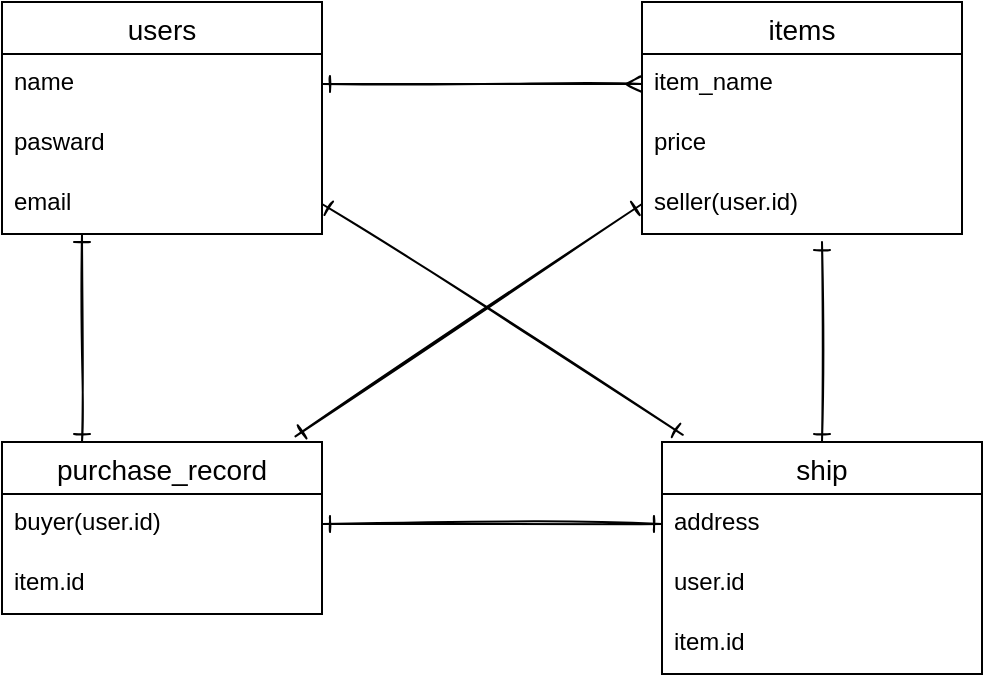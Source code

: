 <mxfile>
    <diagram id="RhXS8gX5FY2um01kGHn5" name="ページ1">
        <mxGraphModel dx="746" dy="611" grid="1" gridSize="10" guides="0" tooltips="1" connect="1" arrows="1" fold="1" page="1" pageScale="1" pageWidth="827" pageHeight="1169" math="0" shadow="0">
            <root>
                <mxCell id="0"/>
                <mxCell id="1" parent="0"/>
                <mxCell id="23" value="users" style="swimlane;fontStyle=0;childLayout=stackLayout;horizontal=1;startSize=26;horizontalStack=0;resizeParent=1;resizeParentMax=0;resizeLast=0;collapsible=1;marginBottom=0;align=center;fontSize=14;strokeColor=default;" vertex="1" parent="1">
                    <mxGeometry x="160" y="170" width="160" height="116" as="geometry"/>
                </mxCell>
                <mxCell id="24" value="name" style="text;strokeColor=none;fillColor=none;spacingLeft=4;spacingRight=4;overflow=hidden;rotatable=0;points=[[0,0.5],[1,0.5]];portConstraint=eastwest;fontSize=12;" vertex="1" parent="23">
                    <mxGeometry y="26" width="160" height="30" as="geometry"/>
                </mxCell>
                <mxCell id="25" value="pasward" style="text;strokeColor=none;fillColor=none;spacingLeft=4;spacingRight=4;overflow=hidden;rotatable=0;points=[[0,0.5],[1,0.5]];portConstraint=eastwest;fontSize=12;" vertex="1" parent="23">
                    <mxGeometry y="56" width="160" height="30" as="geometry"/>
                </mxCell>
                <mxCell id="26" value="email" style="text;strokeColor=none;fillColor=none;spacingLeft=4;spacingRight=4;overflow=hidden;rotatable=0;points=[[0,0.5],[1,0.5]];portConstraint=eastwest;fontSize=12;" vertex="1" parent="23">
                    <mxGeometry y="86" width="160" height="30" as="geometry"/>
                </mxCell>
                <mxCell id="27" value="items" style="swimlane;fontStyle=0;childLayout=stackLayout;horizontal=1;startSize=26;horizontalStack=0;resizeParent=1;resizeParentMax=0;resizeLast=0;collapsible=1;marginBottom=0;align=center;fontSize=14;strokeColor=default;" vertex="1" parent="1">
                    <mxGeometry x="480" y="170" width="160" height="116" as="geometry"/>
                </mxCell>
                <mxCell id="28" value="item_name" style="text;strokeColor=none;fillColor=none;spacingLeft=4;spacingRight=4;overflow=hidden;rotatable=0;points=[[0,0.5],[1,0.5]];portConstraint=eastwest;fontSize=12;" vertex="1" parent="27">
                    <mxGeometry y="26" width="160" height="30" as="geometry"/>
                </mxCell>
                <mxCell id="29" value="price" style="text;strokeColor=none;fillColor=none;spacingLeft=4;spacingRight=4;overflow=hidden;rotatable=0;points=[[0,0.5],[1,0.5]];portConstraint=eastwest;fontSize=12;" vertex="1" parent="27">
                    <mxGeometry y="56" width="160" height="30" as="geometry"/>
                </mxCell>
                <mxCell id="30" value="seller(user.id)" style="text;strokeColor=none;fillColor=none;spacingLeft=4;spacingRight=4;overflow=hidden;rotatable=0;points=[[0,0.5],[1,0.5]];portConstraint=eastwest;fontSize=12;" vertex="1" parent="27">
                    <mxGeometry y="86" width="160" height="30" as="geometry"/>
                </mxCell>
                <mxCell id="45" style="edgeStyle=none;sketch=1;html=1;exitX=0.25;exitY=0;exitDx=0;exitDy=0;entryX=0.25;entryY=1;entryDx=0;entryDy=0;endArrow=ERone;endFill=0;startArrow=ERone;startFill=0;" edge="1" parent="1" source="31" target="23">
                    <mxGeometry relative="1" as="geometry"/>
                </mxCell>
                <mxCell id="31" value="purchase_record" style="swimlane;fontStyle=0;childLayout=stackLayout;horizontal=1;startSize=26;horizontalStack=0;resizeParent=1;resizeParentMax=0;resizeLast=0;collapsible=1;marginBottom=0;align=center;fontSize=14;strokeColor=default;" vertex="1" parent="1">
                    <mxGeometry x="160" y="390" width="160" height="86" as="geometry"/>
                </mxCell>
                <mxCell id="32" value="buyer(user.id)" style="text;strokeColor=none;fillColor=none;spacingLeft=4;spacingRight=4;overflow=hidden;rotatable=0;points=[[0,0.5],[1,0.5]];portConstraint=eastwest;fontSize=12;" vertex="1" parent="31">
                    <mxGeometry y="26" width="160" height="30" as="geometry"/>
                </mxCell>
                <mxCell id="33" value="item.id" style="text;strokeColor=none;fillColor=none;spacingLeft=4;spacingRight=4;overflow=hidden;rotatable=0;points=[[0,0.5],[1,0.5]];portConstraint=eastwest;fontSize=12;" vertex="1" parent="31">
                    <mxGeometry y="56" width="160" height="30" as="geometry"/>
                </mxCell>
                <mxCell id="49" style="edgeStyle=none;sketch=1;html=1;exitX=0.5;exitY=0;exitDx=0;exitDy=0;startArrow=ERone;startFill=0;endArrow=ERone;endFill=0;" edge="1" parent="1" source="35">
                    <mxGeometry relative="1" as="geometry">
                        <mxPoint x="570" y="290" as="targetPoint"/>
                    </mxGeometry>
                </mxCell>
                <mxCell id="35" value="ship" style="swimlane;fontStyle=0;childLayout=stackLayout;horizontal=1;startSize=26;horizontalStack=0;resizeParent=1;resizeParentMax=0;resizeLast=0;collapsible=1;marginBottom=0;align=center;fontSize=14;strokeColor=default;" vertex="1" parent="1">
                    <mxGeometry x="490" y="390" width="160" height="116" as="geometry"/>
                </mxCell>
                <mxCell id="36" value="address" style="text;strokeColor=none;fillColor=none;spacingLeft=4;spacingRight=4;overflow=hidden;rotatable=0;points=[[0,0.5],[1,0.5]];portConstraint=eastwest;fontSize=12;" vertex="1" parent="35">
                    <mxGeometry y="26" width="160" height="30" as="geometry"/>
                </mxCell>
                <mxCell id="37" value="user.id" style="text;strokeColor=none;fillColor=none;spacingLeft=4;spacingRight=4;overflow=hidden;rotatable=0;points=[[0,0.5],[1,0.5]];portConstraint=eastwest;fontSize=12;" vertex="1" parent="35">
                    <mxGeometry y="56" width="160" height="30" as="geometry"/>
                </mxCell>
                <mxCell id="38" value="item.id" style="text;strokeColor=none;fillColor=none;spacingLeft=4;spacingRight=4;overflow=hidden;rotatable=0;points=[[0,0.5],[1,0.5]];portConstraint=eastwest;fontSize=12;" vertex="1" parent="35">
                    <mxGeometry y="86" width="160" height="30" as="geometry"/>
                </mxCell>
                <mxCell id="44" style="edgeStyle=none;sketch=1;html=1;exitX=0;exitY=0.5;exitDx=0;exitDy=0;entryX=1;entryY=0.5;entryDx=0;entryDy=0;endArrow=ERone;endFill=0;startArrow=ERmany;startFill=0;" edge="1" parent="1" source="28" target="24">
                    <mxGeometry relative="1" as="geometry"/>
                </mxCell>
                <mxCell id="47" style="edgeStyle=none;sketch=1;html=1;exitX=0;exitY=0.5;exitDx=0;exitDy=0;entryX=1;entryY=0.5;entryDx=0;entryDy=0;startArrow=ERone;startFill=0;endArrow=ERone;endFill=0;" edge="1" parent="1" source="36" target="32">
                    <mxGeometry relative="1" as="geometry"/>
                </mxCell>
                <mxCell id="50" style="edgeStyle=none;sketch=1;html=1;exitX=1;exitY=0.5;exitDx=0;exitDy=0;entryX=0.065;entryY=-0.031;entryDx=0;entryDy=0;entryPerimeter=0;startArrow=ERone;startFill=0;endArrow=ERone;endFill=0;" edge="1" parent="1" source="26" target="35">
                    <mxGeometry relative="1" as="geometry"/>
                </mxCell>
                <mxCell id="51" style="edgeStyle=none;sketch=1;html=1;exitX=0;exitY=0.5;exitDx=0;exitDy=0;entryX=0.917;entryY=-0.033;entryDx=0;entryDy=0;entryPerimeter=0;startArrow=ERone;startFill=0;endArrow=ERone;endFill=0;" edge="1" parent="1" source="30" target="31">
                    <mxGeometry relative="1" as="geometry"/>
                </mxCell>
            </root>
        </mxGraphModel>
    </diagram>
</mxfile>